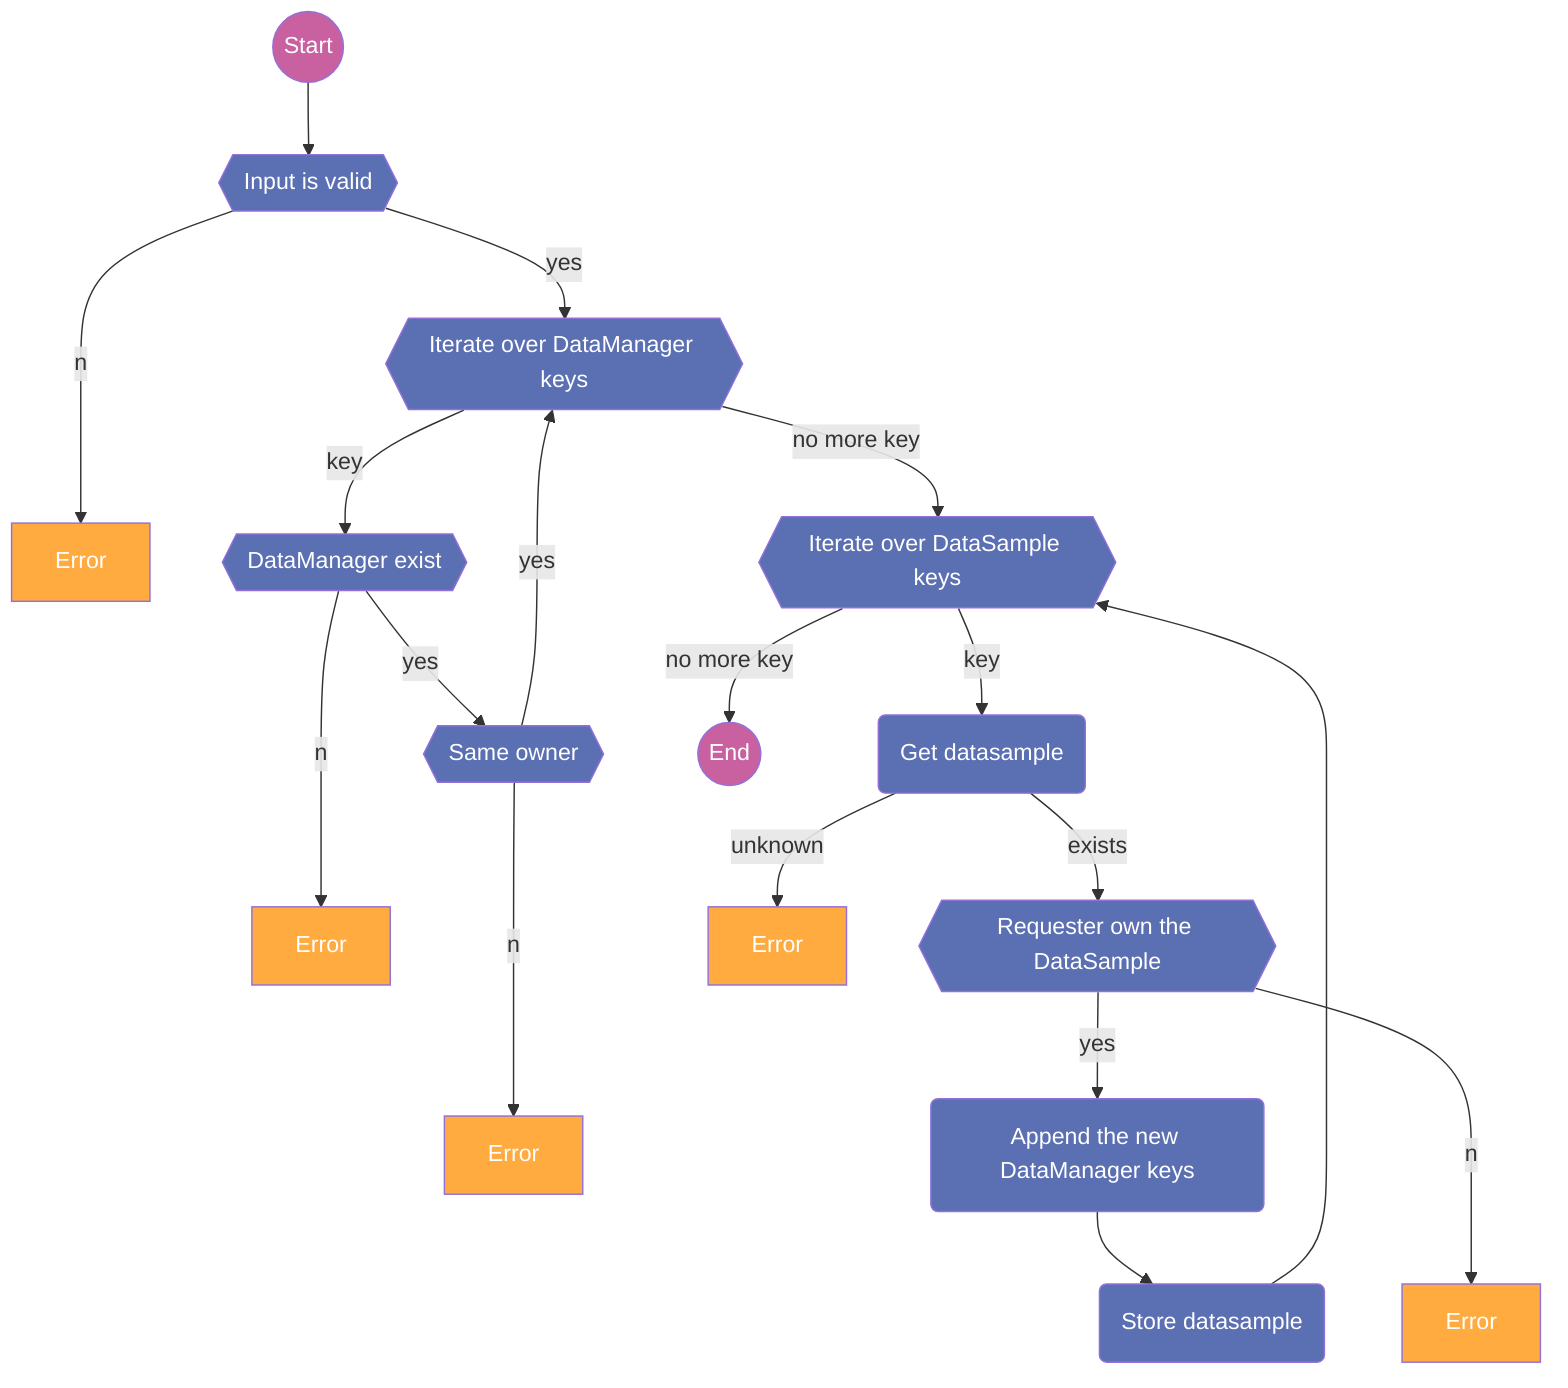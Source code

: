 graph TD
%% Nodes definition
start((Start))

input_valid{{Input is valid}}
err_input_valid[Error]

loop_datasample{{Iterate over DataSample keys}}

loop_datamanagers{{Iterate over DataManager keys}}

datamanager_exist{{DataManager exist}}
err_datamanager_exist[Error]

check_datamanagers_owner{{Same owner}}
err_check_datamanagers_owner[Error]

check_ds_owner{{Requester own the DataSample}}
err_check_ds_owner[Error]

get_datasample(Get datasample)
err_ds_query[Error]

append_dm_keys(Append the new DataManager keys)

store_ds(Store datasample)

End1((End))

%% Dependency graph
start --> input_valid

input_valid --yes--> loop_datamanagers
input_valid --no--> err_input_valid

loop_datamanagers --key--> datamanager_exist
loop_datamanagers --no more key--> loop_datasample

datamanager_exist --yes--> check_datamanagers_owner
datamanager_exist --no--> err_datamanager_exist

check_datamanagers_owner --yes--> loop_datamanagers
check_datamanagers_owner --no--> err_check_datamanagers_owner

loop_datasample --key--> get_datasample
loop_datasample --no more key--> End1

get_datasample --exists--> check_ds_owner
get_datasample --unknown--> err_ds_query

check_ds_owner --yes--> append_dm_keys
check_ds_owner --no--> err_check_ds_owner

append_dm_keys --> store_ds

store_ds --> loop_datasample

%% Style
classDef default fill:#5b6fb3,color:#ffffff;
classDef startEnd fill:#C961A1,color:#ffffff;
classDef error fill:#ffab40,color:#ffffff;

class start,End1 startEnd;
class err_input_valid,err_datamanager_exist,err_check_datamanagers_owner,err_check_ds_owner,err_ds_query error;